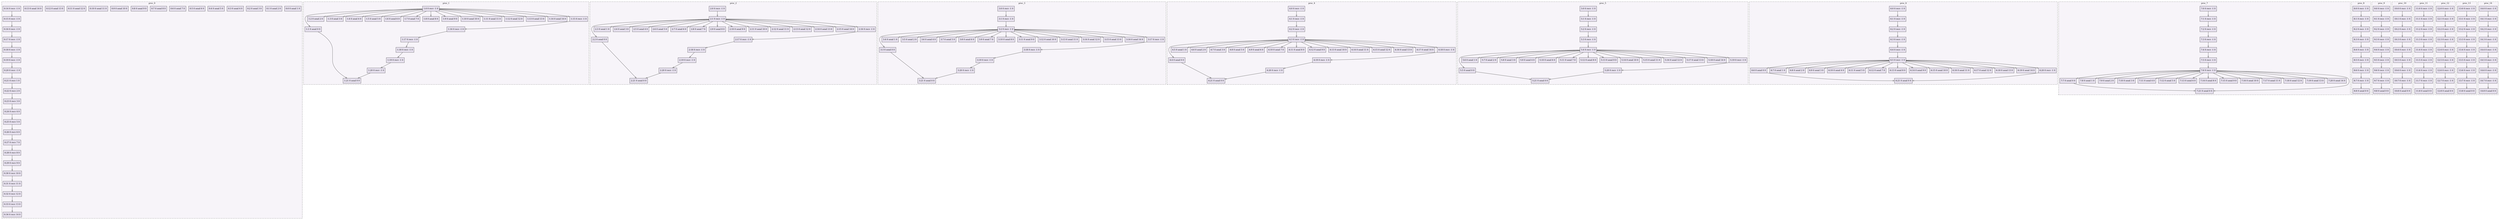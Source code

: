 digraph{node[shape=record style=filled colorscheme=purd9 fillcolor=2];subgraph cluster0{style=dashed;colorscheme=purd9;bgcolor=1;edge[arrowhead=empty];label=proc_0;0[label="0:0 0 send 1 0"];1[label="0:1 0 send 2 0"];2[label="0:2 0 send 3 0"];3[label="0:3 0 send 4 0"];4[label="0:4 0 send 5 0"];5[label="0:5 0 send 6 0"];6[label="0:6 0 send 7 0"];7[label="0:7 0 send 8 0"];8[label="0:8 0 send 9 0"];9[label="0:9 0 send 10 0"];10[label="0:10 0 send 11 0"];11[label="0:11 0 send 12 0"];12[label="0:12 0 send 13 0"];13[label="0:13 0 send 14 0"];14[label="0:14 0 recv -1 0"];15[label="0:15 0 recv -1 0"];16[label="0:16 0 recv -1 0"];17[label="0:17 0 recv -1 0"];18[label="0:18 0 recv -1 0"];19[label="0:19 0 recv -1 0"];20[label="0:20 0 recv -1 0"];21[label="0:21 0 recv 1 0"];22[label="0:22 0 recv 2 0"];23[label="0:23 0 recv 3 0"];24[label="0:24 0 recv 4 0"];25[label="0:25 0 recv 5 0"];26[label="0:26 0 recv 6 0"];27[label="0:27 0 recv 7 0"];28[label="0:28 0 recv 8 0"];29[label="0:29 0 recv 9 0"];30[label="0:30 0 recv 10 0"];31[label="0:31 0 recv 11 0"];32[label="0:32 0 recv 12 0"];33[label="0:33 0 recv 13 0"];34[label="0:34 0 recv 14 0"];14->15;15->16;16->17;17->18;18->19;19->20;20->21;21->22;22->23;23->24;24->25;25->26;26->27;27->28;28->29;29->30;30->31;31->32;32->33;33->34;}subgraph cluster1{style=dashed;colorscheme=purd9;bgcolor=1;edge[arrowhead=empty];label=proc_1;35[label="1:0 0 recv -1 0"];36[label="1:1 0 send 0 0"];37[label="1:2 0 send 2 0"];38[label="1:3 0 send 3 0"];39[label="1:4 0 send 4 0"];40[label="1:5 0 send 5 0"];41[label="1:6 0 send 6 0"];42[label="1:7 0 send 7 0"];43[label="1:8 0 send 8 0"];44[label="1:9 0 send 9 0"];45[label="1:10 0 send 10 0"];46[label="1:11 0 send 11 0"];47[label="1:12 0 send 12 0"];48[label="1:13 0 send 13 0"];49[label="1:14 0 send 14 0"];50[label="1:15 0 recv -1 0"];51[label="1:16 0 recv -1 0"];52[label="1:17 0 recv -1 0"];53[label="1:18 0 recv -1 0"];54[label="1:19 0 recv -1 0"];55[label="1:20 0 recv -1 0"];56[label="1:21 0 send 0 0"];35->36;35->37;35->38;35->39;35->40;35->41;35->42;35->43;35->44;35->45;35->46;35->47;35->48;35->49;35->50;50->51;51->52;52->53;53->54;54->55;55->56;36->56;}subgraph cluster2{style=dashed;colorscheme=purd9;bgcolor=1;edge[arrowhead=empty];label=proc_2;57[label="2:0 0 recv -1 0"];58[label="2:1 0 recv -1 0"];59[label="2:2 0 send 0 0"];60[label="2:3 0 send 1 0"];61[label="2:4 0 send 3 0"];62[label="2:5 0 send 4 0"];63[label="2:6 0 send 5 0"];64[label="2:7 0 send 6 0"];65[label="2:8 0 send 7 0"];66[label="2:9 0 send 8 0"];67[label="2:10 0 send 9 0"];68[label="2:11 0 send 10 0"];69[label="2:12 0 send 11 0"];70[label="2:13 0 send 12 0"];71[label="2:14 0 send 13 0"];72[label="2:15 0 send 14 0"];73[label="2:16 0 recv -1 0"];74[label="2:17 0 recv -1 0"];75[label="2:18 0 recv -1 0"];76[label="2:19 0 recv -1 0"];77[label="2:20 0 recv -1 0"];78[label="2:21 0 send 0 0"];57->58;58->59;58->60;58->61;58->62;58->63;58->64;58->65;58->66;58->67;58->68;58->69;58->70;58->71;58->72;58->73;73->74;74->75;75->76;76->77;77->78;59->78;}subgraph cluster3{style=dashed;colorscheme=purd9;bgcolor=1;edge[arrowhead=empty];label=proc_3;79[label="3:0 0 recv -1 0"];80[label="3:1 0 recv -1 0"];81[label="3:2 0 recv -1 0"];82[label="3:3 0 send 0 0"];83[label="3:4 0 send 1 0"];84[label="3:5 0 send 2 0"];85[label="3:6 0 send 4 0"];86[label="3:7 0 send 5 0"];87[label="3:8 0 send 6 0"];88[label="3:9 0 send 7 0"];89[label="3:10 0 send 8 0"];90[label="3:11 0 send 9 0"];91[label="3:12 0 send 10 0"];92[label="3:13 0 send 11 0"];93[label="3:14 0 send 12 0"];94[label="3:15 0 send 13 0"];95[label="3:16 0 send 14 0"];96[label="3:17 0 recv -1 0"];97[label="3:18 0 recv -1 0"];98[label="3:19 0 recv -1 0"];99[label="3:20 0 recv -1 0"];100[label="3:21 0 send 0 0"];79->80;80->81;81->82;81->83;81->84;81->85;81->86;81->87;81->88;81->89;81->90;81->91;81->92;81->93;81->94;81->95;81->96;96->97;97->98;98->99;99->100;82->100;}subgraph cluster4{style=dashed;colorscheme=purd9;bgcolor=1;edge[arrowhead=empty];label=proc_4;101[label="4:0 0 recv -1 0"];102[label="4:1 0 recv -1 0"];103[label="4:2 0 recv -1 0"];104[label="4:3 0 recv -1 0"];105[label="4:4 0 send 0 0"];106[label="4:5 0 send 1 0"];107[label="4:6 0 send 2 0"];108[label="4:7 0 send 3 0"];109[label="4:8 0 send 5 0"];110[label="4:9 0 send 6 0"];111[label="4:10 0 send 7 0"];112[label="4:11 0 send 8 0"];113[label="4:12 0 send 9 0"];114[label="4:13 0 send 10 0"];115[label="4:14 0 send 11 0"];116[label="4:15 0 send 12 0"];117[label="4:16 0 send 13 0"];118[label="4:17 0 send 14 0"];119[label="4:18 0 recv -1 0"];120[label="4:19 0 recv -1 0"];121[label="4:20 0 recv -1 0"];122[label="4:21 0 send 0 0"];101->102;102->103;103->104;104->105;104->106;104->107;104->108;104->109;104->110;104->111;104->112;104->113;104->114;104->115;104->116;104->117;104->118;104->119;119->120;120->121;121->122;105->122;}subgraph cluster5{style=dashed;colorscheme=purd9;bgcolor=1;edge[arrowhead=empty];label=proc_5;123[label="5:0 0 recv -1 0"];124[label="5:1 0 recv -1 0"];125[label="5:2 0 recv -1 0"];126[label="5:3 0 recv -1 0"];127[label="5:4 0 recv -1 0"];128[label="5:5 0 send 0 0"];129[label="5:6 0 send 1 0"];130[label="5:7 0 send 2 0"];131[label="5:8 0 send 3 0"];132[label="5:9 0 send 4 0"];133[label="5:10 0 send 6 0"];134[label="5:11 0 send 7 0"];135[label="5:12 0 send 8 0"];136[label="5:13 0 send 9 0"];137[label="5:14 0 send 10 0"];138[label="5:15 0 send 11 0"];139[label="5:16 0 send 12 0"];140[label="5:17 0 send 13 0"];141[label="5:18 0 send 14 0"];142[label="5:19 0 recv -1 0"];143[label="5:20 0 recv -1 0"];144[label="5:21 0 send 0 0"];123->124;124->125;125->126;126->127;127->128;127->129;127->130;127->131;127->132;127->133;127->134;127->135;127->136;127->137;127->138;127->139;127->140;127->141;127->142;142->143;143->144;128->144;}subgraph cluster6{style=dashed;colorscheme=purd9;bgcolor=1;edge[arrowhead=empty];label=proc_6;145[label="6:0 0 recv -1 0"];146[label="6:1 0 recv -1 0"];147[label="6:2 0 recv -1 0"];148[label="6:3 0 recv -1 0"];149[label="6:4 0 recv -1 0"];150[label="6:5 0 recv -1 0"];151[label="6:6 0 send 0 0"];152[label="6:7 0 send 1 0"];153[label="6:8 0 send 2 0"];154[label="6:9 0 send 3 0"];155[label="6:10 0 send 4 0"];156[label="6:11 0 send 5 0"];157[label="6:12 0 send 7 0"];158[label="6:13 0 send 8 0"];159[label="6:14 0 send 9 0"];160[label="6:15 0 send 10 0"];161[label="6:16 0 send 11 0"];162[label="6:17 0 send 12 0"];163[label="6:18 0 send 13 0"];164[label="6:19 0 send 14 0"];165[label="6:20 0 recv -1 0"];166[label="6:21 0 send 0 0"];145->146;146->147;147->148;148->149;149->150;150->151;150->152;150->153;150->154;150->155;150->156;150->157;150->158;150->159;150->160;150->161;150->162;150->163;150->164;150->165;165->166;151->166;}subgraph cluster7{style=dashed;colorscheme=purd9;bgcolor=1;edge[arrowhead=empty];label=proc_7;167[label="7:0 0 recv -1 0"];168[label="7:1 0 recv -1 0"];169[label="7:2 0 recv -1 0"];170[label="7:3 0 recv -1 0"];171[label="7:4 0 recv -1 0"];172[label="7:5 0 recv -1 0"];173[label="7:6 0 recv -1 0"];174[label="7:7 0 send 0 0"];175[label="7:8 0 send 1 0"];176[label="7:9 0 send 2 0"];177[label="7:10 0 send 3 0"];178[label="7:11 0 send 4 0"];179[label="7:12 0 send 5 0"];180[label="7:13 0 send 6 0"];181[label="7:14 0 send 8 0"];182[label="7:15 0 send 9 0"];183[label="7:16 0 send 10 0"];184[label="7:17 0 send 11 0"];185[label="7:18 0 send 12 0"];186[label="7:19 0 send 13 0"];187[label="7:20 0 send 14 0"];188[label="7:21 0 send 0 0"];167->168;168->169;169->170;170->171;171->172;172->173;173->174;173->175;173->176;173->177;173->178;173->179;173->180;173->181;173->182;173->183;173->184;173->185;173->186;173->187;174->188;173->188;}subgraph cluster8{style=dashed;colorscheme=purd9;bgcolor=1;edge[arrowhead=empty];label=proc_8;189[label="8:0 0 recv -1 0"];190[label="8:1 0 recv -1 0"];191[label="8:2 0 recv -1 0"];192[label="8:3 0 recv -1 0"];193[label="8:4 0 recv -1 0"];194[label="8:5 0 recv -1 0"];195[label="8:6 0 recv -1 0"];196[label="8:7 0 recv -1 0"];197[label="8:8 0 send 0 0"];189->190;190->191;191->192;192->193;193->194;194->195;195->196;196->197;}subgraph cluster9{style=dashed;colorscheme=purd9;bgcolor=1;edge[arrowhead=empty];label=proc_9;198[label="9:0 0 recv -1 0"];199[label="9:1 0 recv -1 0"];200[label="9:2 0 recv -1 0"];201[label="9:3 0 recv -1 0"];202[label="9:4 0 recv -1 0"];203[label="9:5 0 recv -1 0"];204[label="9:6 0 recv -1 0"];205[label="9:7 0 recv -1 0"];206[label="9:8 0 send 0 0"];198->199;199->200;200->201;201->202;202->203;203->204;204->205;205->206;}subgraph cluster10{style=dashed;colorscheme=purd9;bgcolor=1;edge[arrowhead=empty];label=proc_10;207[label="10:0 0 recv -1 0"];208[label="10:1 0 recv -1 0"];209[label="10:2 0 recv -1 0"];210[label="10:3 0 recv -1 0"];211[label="10:4 0 recv -1 0"];212[label="10:5 0 recv -1 0"];213[label="10:6 0 recv -1 0"];214[label="10:7 0 recv -1 0"];215[label="10:8 0 send 0 0"];207->208;208->209;209->210;210->211;211->212;212->213;213->214;214->215;}subgraph cluster11{style=dashed;colorscheme=purd9;bgcolor=1;edge[arrowhead=empty];label=proc_11;216[label="11:0 0 recv -1 0"];217[label="11:1 0 recv -1 0"];218[label="11:2 0 recv -1 0"];219[label="11:3 0 recv -1 0"];220[label="11:4 0 recv -1 0"];221[label="11:5 0 recv -1 0"];222[label="11:6 0 recv -1 0"];223[label="11:7 0 recv -1 0"];224[label="11:8 0 send 0 0"];216->217;217->218;218->219;219->220;220->221;221->222;222->223;223->224;}subgraph cluster12{style=dashed;colorscheme=purd9;bgcolor=1;edge[arrowhead=empty];label=proc_12;225[label="12:0 0 recv -1 0"];226[label="12:1 0 recv -1 0"];227[label="12:2 0 recv -1 0"];228[label="12:3 0 recv -1 0"];229[label="12:4 0 recv -1 0"];230[label="12:5 0 recv -1 0"];231[label="12:6 0 recv -1 0"];232[label="12:7 0 recv -1 0"];233[label="12:8 0 send 0 0"];225->226;226->227;227->228;228->229;229->230;230->231;231->232;232->233;}subgraph cluster13{style=dashed;colorscheme=purd9;bgcolor=1;edge[arrowhead=empty];label=proc_13;234[label="13:0 0 recv -1 0"];235[label="13:1 0 recv -1 0"];236[label="13:2 0 recv -1 0"];237[label="13:3 0 recv -1 0"];238[label="13:4 0 recv -1 0"];239[label="13:5 0 recv -1 0"];240[label="13:6 0 recv -1 0"];241[label="13:7 0 recv -1 0"];242[label="13:8 0 send 0 0"];234->235;235->236;236->237;237->238;238->239;239->240;240->241;241->242;}subgraph cluster14{style=dashed;colorscheme=purd9;bgcolor=1;edge[arrowhead=empty];label=proc_14;243[label="14:0 0 recv -1 0"];244[label="14:1 0 recv -1 0"];245[label="14:2 0 recv -1 0"];246[label="14:3 0 recv -1 0"];247[label="14:4 0 recv -1 0"];248[label="14:5 0 recv -1 0"];249[label="14:6 0 recv -1 0"];250[label="14:7 0 recv -1 0"];251[label="14:8 0 send 0 0"];243->244;244->245;245->246;246->247;247->248;248->249;249->250;250->251;}}